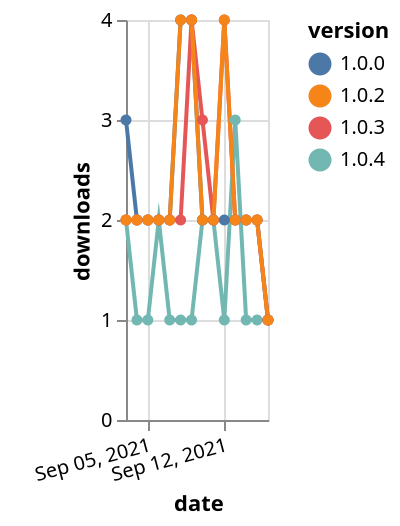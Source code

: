 {"$schema": "https://vega.github.io/schema/vega-lite/v5.json", "description": "A simple bar chart with embedded data.", "data": {"values": [{"date": "2021-09-03", "total": 219, "delta": 2, "version": "1.0.4"}, {"date": "2021-09-04", "total": 220, "delta": 1, "version": "1.0.4"}, {"date": "2021-09-05", "total": 221, "delta": 1, "version": "1.0.4"}, {"date": "2021-09-06", "total": 223, "delta": 2, "version": "1.0.4"}, {"date": "2021-09-07", "total": 224, "delta": 1, "version": "1.0.4"}, {"date": "2021-09-08", "total": 225, "delta": 1, "version": "1.0.4"}, {"date": "2021-09-09", "total": 226, "delta": 1, "version": "1.0.4"}, {"date": "2021-09-10", "total": 228, "delta": 2, "version": "1.0.4"}, {"date": "2021-09-11", "total": 230, "delta": 2, "version": "1.0.4"}, {"date": "2021-09-12", "total": 231, "delta": 1, "version": "1.0.4"}, {"date": "2021-09-13", "total": 234, "delta": 3, "version": "1.0.4"}, {"date": "2021-09-14", "total": 235, "delta": 1, "version": "1.0.4"}, {"date": "2021-09-15", "total": 236, "delta": 1, "version": "1.0.4"}, {"date": "2021-09-16", "total": 237, "delta": 1, "version": "1.0.4"}, {"date": "2021-09-03", "total": 2925, "delta": 3, "version": "1.0.0"}, {"date": "2021-09-04", "total": 2927, "delta": 2, "version": "1.0.0"}, {"date": "2021-09-05", "total": 2929, "delta": 2, "version": "1.0.0"}, {"date": "2021-09-06", "total": 2931, "delta": 2, "version": "1.0.0"}, {"date": "2021-09-07", "total": 2933, "delta": 2, "version": "1.0.0"}, {"date": "2021-09-08", "total": 2937, "delta": 4, "version": "1.0.0"}, {"date": "2021-09-09", "total": 2941, "delta": 4, "version": "1.0.0"}, {"date": "2021-09-10", "total": 2943, "delta": 2, "version": "1.0.0"}, {"date": "2021-09-11", "total": 2945, "delta": 2, "version": "1.0.0"}, {"date": "2021-09-12", "total": 2947, "delta": 2, "version": "1.0.0"}, {"date": "2021-09-13", "total": 2949, "delta": 2, "version": "1.0.0"}, {"date": "2021-09-14", "total": 2951, "delta": 2, "version": "1.0.0"}, {"date": "2021-09-15", "total": 2953, "delta": 2, "version": "1.0.0"}, {"date": "2021-09-16", "total": 2954, "delta": 1, "version": "1.0.0"}, {"date": "2021-09-03", "total": 2832, "delta": 2, "version": "1.0.3"}, {"date": "2021-09-04", "total": 2834, "delta": 2, "version": "1.0.3"}, {"date": "2021-09-05", "total": 2836, "delta": 2, "version": "1.0.3"}, {"date": "2021-09-06", "total": 2838, "delta": 2, "version": "1.0.3"}, {"date": "2021-09-07", "total": 2840, "delta": 2, "version": "1.0.3"}, {"date": "2021-09-08", "total": 2842, "delta": 2, "version": "1.0.3"}, {"date": "2021-09-09", "total": 2846, "delta": 4, "version": "1.0.3"}, {"date": "2021-09-10", "total": 2849, "delta": 3, "version": "1.0.3"}, {"date": "2021-09-11", "total": 2851, "delta": 2, "version": "1.0.3"}, {"date": "2021-09-12", "total": 2855, "delta": 4, "version": "1.0.3"}, {"date": "2021-09-13", "total": 2857, "delta": 2, "version": "1.0.3"}, {"date": "2021-09-14", "total": 2859, "delta": 2, "version": "1.0.3"}, {"date": "2021-09-15", "total": 2861, "delta": 2, "version": "1.0.3"}, {"date": "2021-09-16", "total": 2862, "delta": 1, "version": "1.0.3"}, {"date": "2021-09-03", "total": 2947, "delta": 2, "version": "1.0.2"}, {"date": "2021-09-04", "total": 2949, "delta": 2, "version": "1.0.2"}, {"date": "2021-09-05", "total": 2951, "delta": 2, "version": "1.0.2"}, {"date": "2021-09-06", "total": 2953, "delta": 2, "version": "1.0.2"}, {"date": "2021-09-07", "total": 2955, "delta": 2, "version": "1.0.2"}, {"date": "2021-09-08", "total": 2959, "delta": 4, "version": "1.0.2"}, {"date": "2021-09-09", "total": 2963, "delta": 4, "version": "1.0.2"}, {"date": "2021-09-10", "total": 2965, "delta": 2, "version": "1.0.2"}, {"date": "2021-09-11", "total": 2967, "delta": 2, "version": "1.0.2"}, {"date": "2021-09-12", "total": 2971, "delta": 4, "version": "1.0.2"}, {"date": "2021-09-13", "total": 2973, "delta": 2, "version": "1.0.2"}, {"date": "2021-09-14", "total": 2975, "delta": 2, "version": "1.0.2"}, {"date": "2021-09-15", "total": 2977, "delta": 2, "version": "1.0.2"}, {"date": "2021-09-16", "total": 2978, "delta": 1, "version": "1.0.2"}]}, "width": "container", "mark": {"type": "line", "point": {"filled": true}}, "encoding": {"x": {"field": "date", "type": "temporal", "timeUnit": "yearmonthdate", "title": "date", "axis": {"labelAngle": -15}}, "y": {"field": "delta", "type": "quantitative", "title": "downloads"}, "color": {"field": "version", "type": "nominal"}, "tooltip": {"field": "delta"}}}